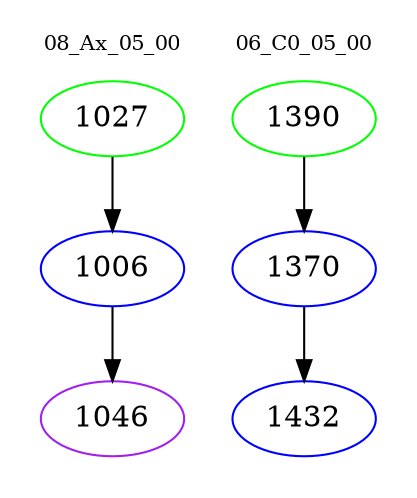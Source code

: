 digraph{
subgraph cluster_0 {
color = white
label = "08_Ax_05_00";
fontsize=10;
T0_1027 [label="1027", color="green"]
T0_1027 -> T0_1006 [color="black"]
T0_1006 [label="1006", color="blue"]
T0_1006 -> T0_1046 [color="black"]
T0_1046 [label="1046", color="purple"]
}
subgraph cluster_1 {
color = white
label = "06_C0_05_00";
fontsize=10;
T1_1390 [label="1390", color="green"]
T1_1390 -> T1_1370 [color="black"]
T1_1370 [label="1370", color="blue"]
T1_1370 -> T1_1432 [color="black"]
T1_1432 [label="1432", color="blue"]
}
}
